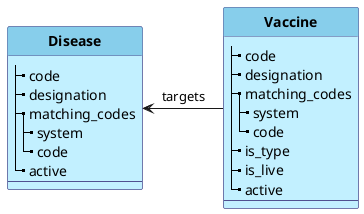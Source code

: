 @startuml
'skinparam linetype ortho
skinparam linetype polyline
hide circle
hide stereotype

'!pragma layout smetana

skinparam class<<MD>> {
 BorderColor DarkSlateGray
 BackgroundColor WhiteSmoke
 HeaderBackgroundColor #909090
}

skinparam class<<TM>> {
 BorderColor #505090
 BackgroundColor APPLICATION
 HeaderBackgroundColor SkyBlue
}


class "**Disease**" as D <<TM>>{
  |_ code
  |_ designation
  |_ matching_codes  
    |_ system
    |_ code   
  |_ active
  --
}

class "**Vaccine**"  as V <<TM>>{
  |_ code
  |_ designation
  |_ matching_codes  
    |_ system
    |_ code 
  |_ is_type
  |_ is_live
  |_ active
  --
}

D <-r- V: "targets"



@enduml



